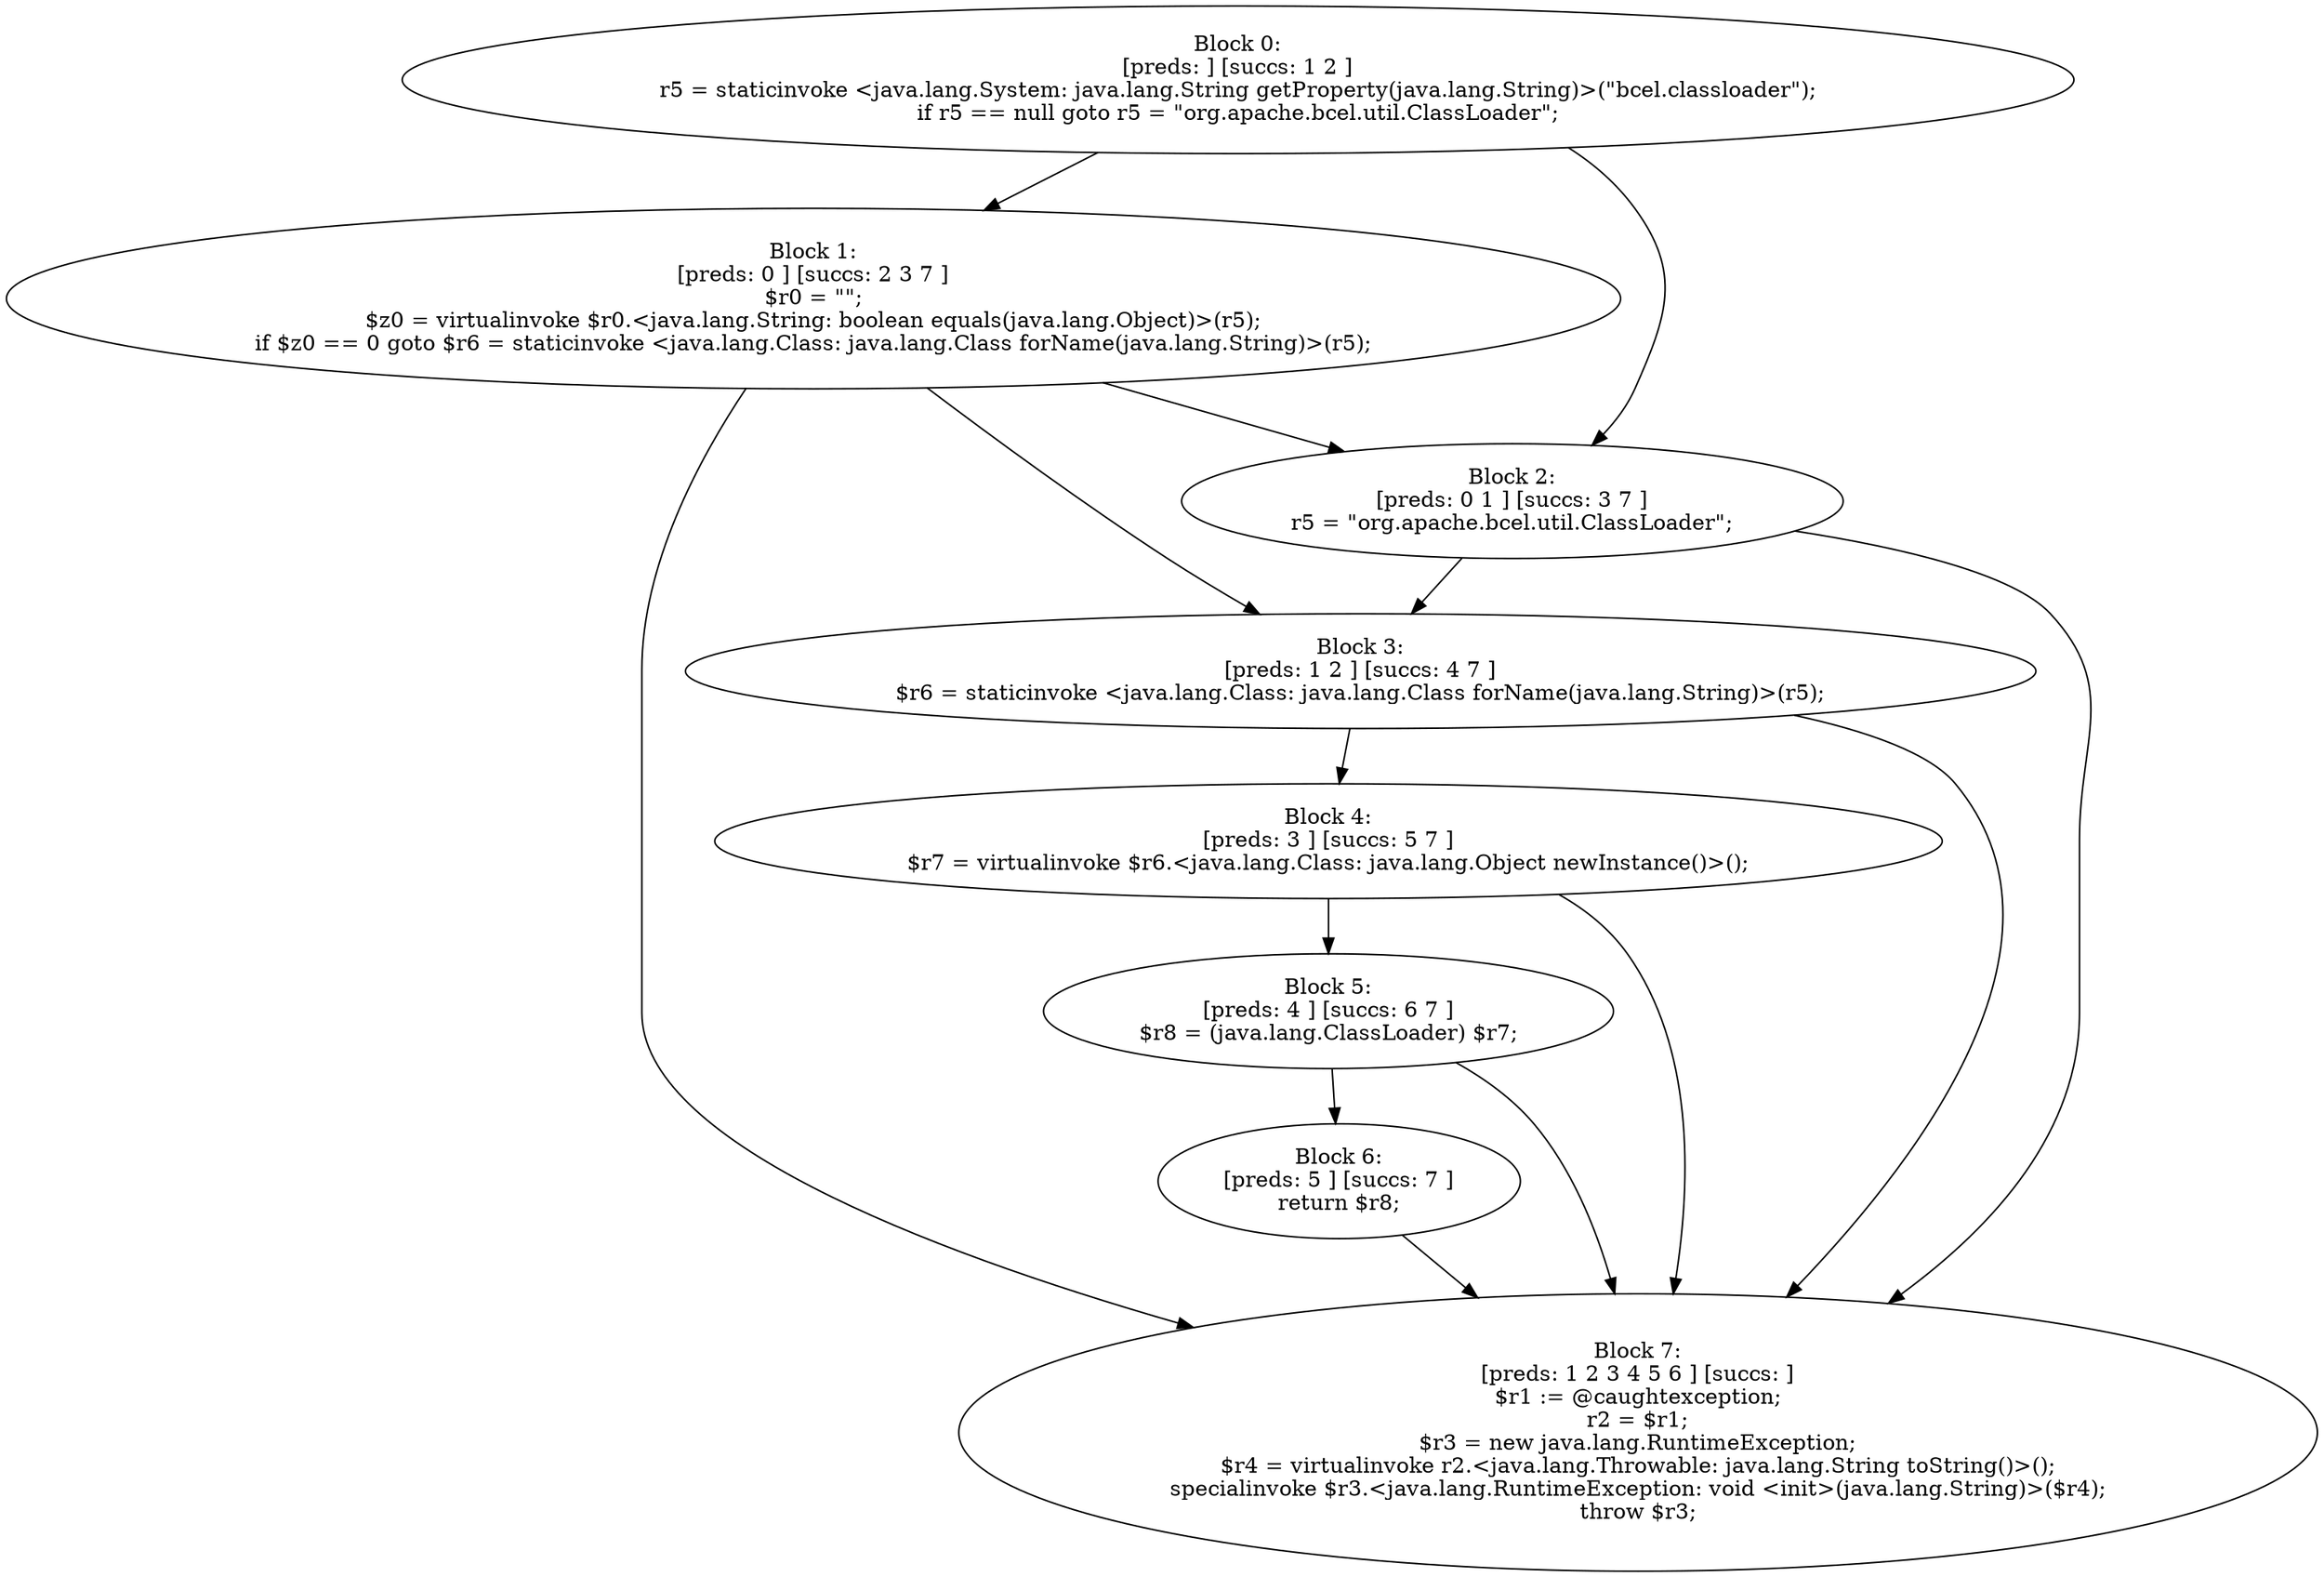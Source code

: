 digraph "unitGraph" {
    "Block 0:
[preds: ] [succs: 1 2 ]
r5 = staticinvoke <java.lang.System: java.lang.String getProperty(java.lang.String)>(\"bcel.classloader\");
if r5 == null goto r5 = \"org.apache.bcel.util.ClassLoader\";
"
    "Block 1:
[preds: 0 ] [succs: 2 3 7 ]
$r0 = \"\";
$z0 = virtualinvoke $r0.<java.lang.String: boolean equals(java.lang.Object)>(r5);
if $z0 == 0 goto $r6 = staticinvoke <java.lang.Class: java.lang.Class forName(java.lang.String)>(r5);
"
    "Block 2:
[preds: 0 1 ] [succs: 3 7 ]
r5 = \"org.apache.bcel.util.ClassLoader\";
"
    "Block 3:
[preds: 1 2 ] [succs: 4 7 ]
$r6 = staticinvoke <java.lang.Class: java.lang.Class forName(java.lang.String)>(r5);
"
    "Block 4:
[preds: 3 ] [succs: 5 7 ]
$r7 = virtualinvoke $r6.<java.lang.Class: java.lang.Object newInstance()>();
"
    "Block 5:
[preds: 4 ] [succs: 6 7 ]
$r8 = (java.lang.ClassLoader) $r7;
"
    "Block 6:
[preds: 5 ] [succs: 7 ]
return $r8;
"
    "Block 7:
[preds: 1 2 3 4 5 6 ] [succs: ]
$r1 := @caughtexception;
r2 = $r1;
$r3 = new java.lang.RuntimeException;
$r4 = virtualinvoke r2.<java.lang.Throwable: java.lang.String toString()>();
specialinvoke $r3.<java.lang.RuntimeException: void <init>(java.lang.String)>($r4);
throw $r3;
"
    "Block 0:
[preds: ] [succs: 1 2 ]
r5 = staticinvoke <java.lang.System: java.lang.String getProperty(java.lang.String)>(\"bcel.classloader\");
if r5 == null goto r5 = \"org.apache.bcel.util.ClassLoader\";
"->"Block 1:
[preds: 0 ] [succs: 2 3 7 ]
$r0 = \"\";
$z0 = virtualinvoke $r0.<java.lang.String: boolean equals(java.lang.Object)>(r5);
if $z0 == 0 goto $r6 = staticinvoke <java.lang.Class: java.lang.Class forName(java.lang.String)>(r5);
";
    "Block 0:
[preds: ] [succs: 1 2 ]
r5 = staticinvoke <java.lang.System: java.lang.String getProperty(java.lang.String)>(\"bcel.classloader\");
if r5 == null goto r5 = \"org.apache.bcel.util.ClassLoader\";
"->"Block 2:
[preds: 0 1 ] [succs: 3 7 ]
r5 = \"org.apache.bcel.util.ClassLoader\";
";
    "Block 1:
[preds: 0 ] [succs: 2 3 7 ]
$r0 = \"\";
$z0 = virtualinvoke $r0.<java.lang.String: boolean equals(java.lang.Object)>(r5);
if $z0 == 0 goto $r6 = staticinvoke <java.lang.Class: java.lang.Class forName(java.lang.String)>(r5);
"->"Block 2:
[preds: 0 1 ] [succs: 3 7 ]
r5 = \"org.apache.bcel.util.ClassLoader\";
";
    "Block 1:
[preds: 0 ] [succs: 2 3 7 ]
$r0 = \"\";
$z0 = virtualinvoke $r0.<java.lang.String: boolean equals(java.lang.Object)>(r5);
if $z0 == 0 goto $r6 = staticinvoke <java.lang.Class: java.lang.Class forName(java.lang.String)>(r5);
"->"Block 3:
[preds: 1 2 ] [succs: 4 7 ]
$r6 = staticinvoke <java.lang.Class: java.lang.Class forName(java.lang.String)>(r5);
";
    "Block 1:
[preds: 0 ] [succs: 2 3 7 ]
$r0 = \"\";
$z0 = virtualinvoke $r0.<java.lang.String: boolean equals(java.lang.Object)>(r5);
if $z0 == 0 goto $r6 = staticinvoke <java.lang.Class: java.lang.Class forName(java.lang.String)>(r5);
"->"Block 7:
[preds: 1 2 3 4 5 6 ] [succs: ]
$r1 := @caughtexception;
r2 = $r1;
$r3 = new java.lang.RuntimeException;
$r4 = virtualinvoke r2.<java.lang.Throwable: java.lang.String toString()>();
specialinvoke $r3.<java.lang.RuntimeException: void <init>(java.lang.String)>($r4);
throw $r3;
";
    "Block 2:
[preds: 0 1 ] [succs: 3 7 ]
r5 = \"org.apache.bcel.util.ClassLoader\";
"->"Block 3:
[preds: 1 2 ] [succs: 4 7 ]
$r6 = staticinvoke <java.lang.Class: java.lang.Class forName(java.lang.String)>(r5);
";
    "Block 2:
[preds: 0 1 ] [succs: 3 7 ]
r5 = \"org.apache.bcel.util.ClassLoader\";
"->"Block 7:
[preds: 1 2 3 4 5 6 ] [succs: ]
$r1 := @caughtexception;
r2 = $r1;
$r3 = new java.lang.RuntimeException;
$r4 = virtualinvoke r2.<java.lang.Throwable: java.lang.String toString()>();
specialinvoke $r3.<java.lang.RuntimeException: void <init>(java.lang.String)>($r4);
throw $r3;
";
    "Block 3:
[preds: 1 2 ] [succs: 4 7 ]
$r6 = staticinvoke <java.lang.Class: java.lang.Class forName(java.lang.String)>(r5);
"->"Block 4:
[preds: 3 ] [succs: 5 7 ]
$r7 = virtualinvoke $r6.<java.lang.Class: java.lang.Object newInstance()>();
";
    "Block 3:
[preds: 1 2 ] [succs: 4 7 ]
$r6 = staticinvoke <java.lang.Class: java.lang.Class forName(java.lang.String)>(r5);
"->"Block 7:
[preds: 1 2 3 4 5 6 ] [succs: ]
$r1 := @caughtexception;
r2 = $r1;
$r3 = new java.lang.RuntimeException;
$r4 = virtualinvoke r2.<java.lang.Throwable: java.lang.String toString()>();
specialinvoke $r3.<java.lang.RuntimeException: void <init>(java.lang.String)>($r4);
throw $r3;
";
    "Block 4:
[preds: 3 ] [succs: 5 7 ]
$r7 = virtualinvoke $r6.<java.lang.Class: java.lang.Object newInstance()>();
"->"Block 5:
[preds: 4 ] [succs: 6 7 ]
$r8 = (java.lang.ClassLoader) $r7;
";
    "Block 4:
[preds: 3 ] [succs: 5 7 ]
$r7 = virtualinvoke $r6.<java.lang.Class: java.lang.Object newInstance()>();
"->"Block 7:
[preds: 1 2 3 4 5 6 ] [succs: ]
$r1 := @caughtexception;
r2 = $r1;
$r3 = new java.lang.RuntimeException;
$r4 = virtualinvoke r2.<java.lang.Throwable: java.lang.String toString()>();
specialinvoke $r3.<java.lang.RuntimeException: void <init>(java.lang.String)>($r4);
throw $r3;
";
    "Block 5:
[preds: 4 ] [succs: 6 7 ]
$r8 = (java.lang.ClassLoader) $r7;
"->"Block 6:
[preds: 5 ] [succs: 7 ]
return $r8;
";
    "Block 5:
[preds: 4 ] [succs: 6 7 ]
$r8 = (java.lang.ClassLoader) $r7;
"->"Block 7:
[preds: 1 2 3 4 5 6 ] [succs: ]
$r1 := @caughtexception;
r2 = $r1;
$r3 = new java.lang.RuntimeException;
$r4 = virtualinvoke r2.<java.lang.Throwable: java.lang.String toString()>();
specialinvoke $r3.<java.lang.RuntimeException: void <init>(java.lang.String)>($r4);
throw $r3;
";
    "Block 6:
[preds: 5 ] [succs: 7 ]
return $r8;
"->"Block 7:
[preds: 1 2 3 4 5 6 ] [succs: ]
$r1 := @caughtexception;
r2 = $r1;
$r3 = new java.lang.RuntimeException;
$r4 = virtualinvoke r2.<java.lang.Throwable: java.lang.String toString()>();
specialinvoke $r3.<java.lang.RuntimeException: void <init>(java.lang.String)>($r4);
throw $r3;
";
}
